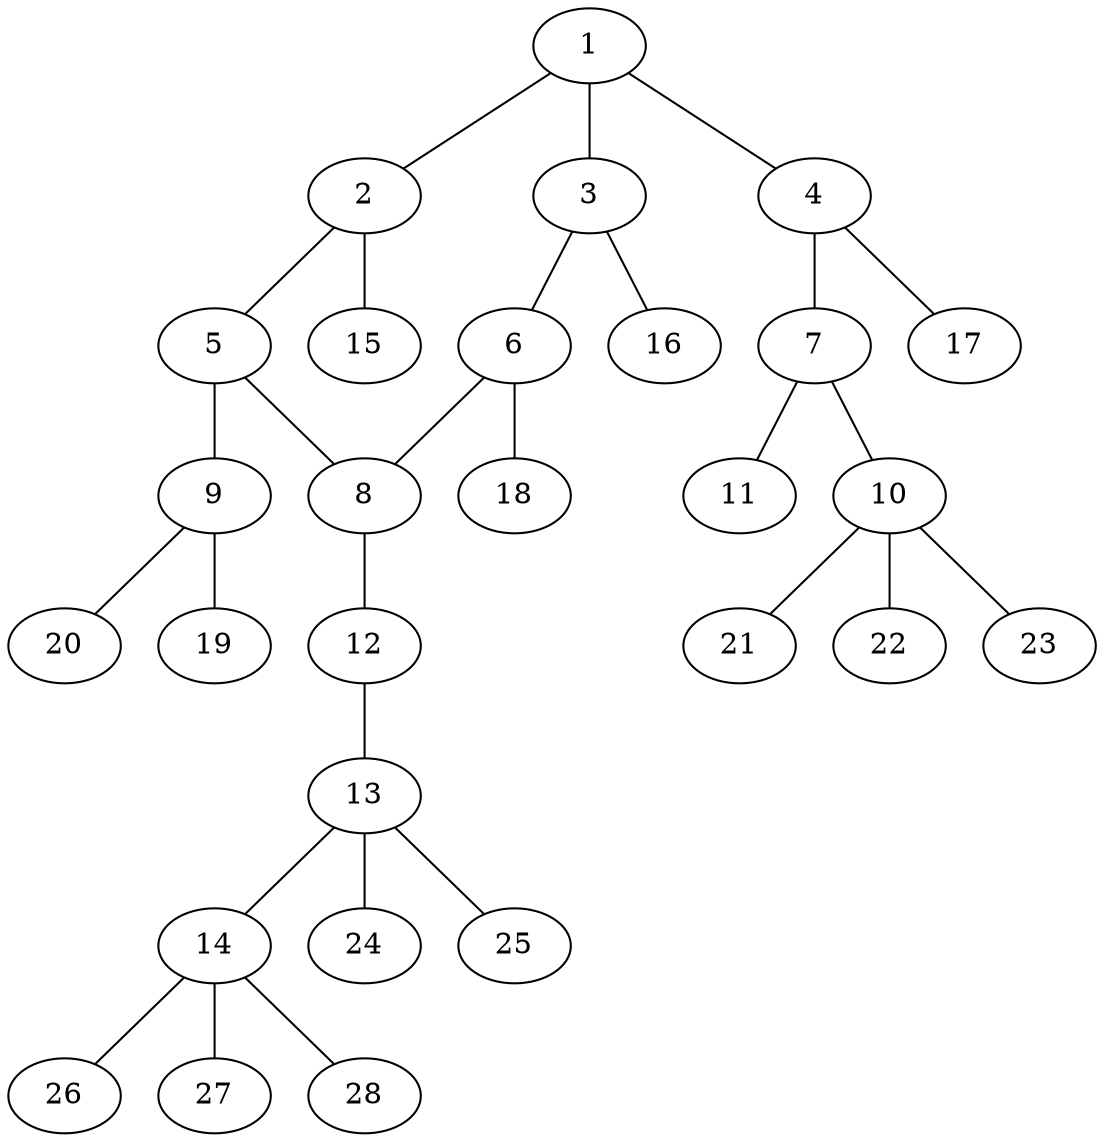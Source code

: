 graph molecule_2711 {
	1	 [chem=C];
	2	 [chem=C];
	1 -- 2	 [valence=2];
	3	 [chem=C];
	1 -- 3	 [valence=1];
	4	 [chem=N];
	1 -- 4	 [valence=1];
	5	 [chem=C];
	2 -- 5	 [valence=1];
	15	 [chem=H];
	2 -- 15	 [valence=1];
	6	 [chem=C];
	3 -- 6	 [valence=2];
	16	 [chem=H];
	3 -- 16	 [valence=1];
	7	 [chem=C];
	4 -- 7	 [valence=1];
	17	 [chem=H];
	4 -- 17	 [valence=1];
	8	 [chem=C];
	5 -- 8	 [valence=2];
	9	 [chem=N];
	5 -- 9	 [valence=1];
	6 -- 8	 [valence=1];
	18	 [chem=H];
	6 -- 18	 [valence=1];
	10	 [chem=C];
	7 -- 10	 [valence=1];
	11	 [chem=O];
	7 -- 11	 [valence=2];
	12	 [chem=O];
	8 -- 12	 [valence=1];
	19	 [chem=H];
	9 -- 19	 [valence=1];
	20	 [chem=H];
	9 -- 20	 [valence=1];
	21	 [chem=H];
	10 -- 21	 [valence=1];
	22	 [chem=H];
	10 -- 22	 [valence=1];
	23	 [chem=H];
	10 -- 23	 [valence=1];
	13	 [chem=C];
	12 -- 13	 [valence=1];
	14	 [chem=C];
	13 -- 14	 [valence=1];
	24	 [chem=H];
	13 -- 24	 [valence=1];
	25	 [chem=H];
	13 -- 25	 [valence=1];
	26	 [chem=H];
	14 -- 26	 [valence=1];
	27	 [chem=H];
	14 -- 27	 [valence=1];
	28	 [chem=H];
	14 -- 28	 [valence=1];
}
